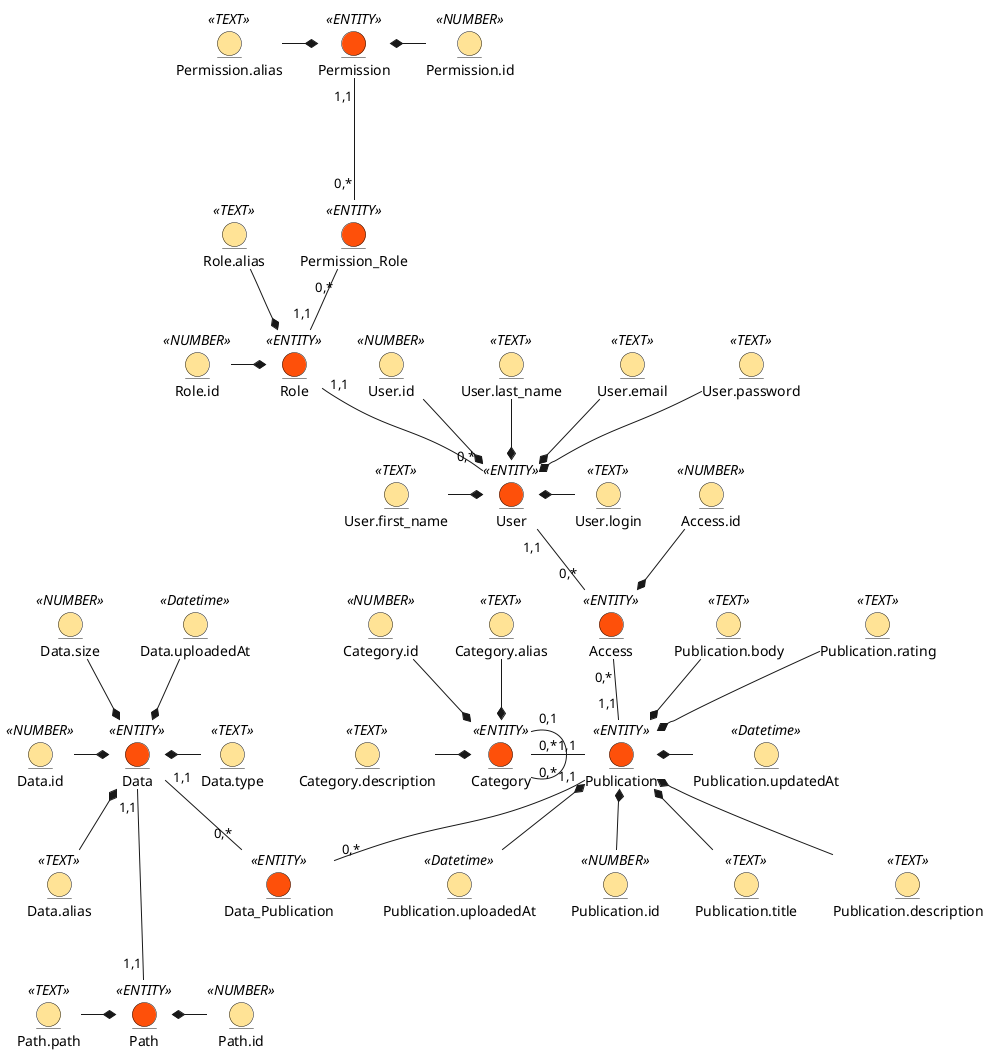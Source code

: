 <center style="
    border-radius:4px;
    border: 1px solid #cfd7e6;
    box-shadow: 0 1px 3px 0 rgba(89,105,129,.05), 0 1px 1px 0 rgba(0,0,0,.025);
    padding: 1em;"
    >

@startuml


entity User <<ENTITY>> #fe500a 
entity User.id <<NUMBER>> #ffe396
entity User.first_name <<TEXT>> #ffe396
entity User.last_name <<TEXT>> #ffe396
entity User.login <<TEXT>> #ffe396
entity User.email <<TEXT>> #ffe396
entity User.password <<TEXT>> #ffe396
User.id --* User
User.login -l-* User
User.email --* User
User.password --* User
User.first_name -r-* User
User.last_name --* User

entity Role <<ENTITY>> #fe500a
entity Role.id <<NUMBER>> #ffe396
entity Role.alias <<TEXT>> #ffe396
Role.id -r-* Role
Role.alias -d-* Role

entity Permission_Role <<ENTITY>> #fe500a

entity Permission <<ENTITY>> #fe500a
entity Permission.id <<NUMBER>> #ffe396
entity Permission.alias <<TEXT>> #ffe396
Permission.id -l-* Permission
Permission.alias -r-* Permission

entity Access <<ENTITY>> #fe500a
entity Access.id <<NUMBER>> #ffe396
Access.id --* Access

entity Publication <<ENTITY>> #fe500a
entity Publication.id <<NUMBER>> #ffe396
entity Publication.title <<TEXT>> #ffe396
entity Publication.description <<TEXT>> #ffe396  
entity Publication.uploadedAt <<Datetime>> #ffe396
entity Publication.updatedAt <<Datetime>> #ffe396
entity Publication.body <<TEXT>> #ffe396
entity Publication.rating <<TEXT>> #ffe396
Publication.id -u-* Publication
Publication.title -u-* Publication
Publication.description -u-* Publication
Publication.uploadedAt -u-* Publication
Publication.updatedAt -l-* Publication
Publication.body -d-* Publication
Publication.rating -d-* Publication

entity Data_Publication <<ENTITY>> #fe500a

entity Path <<ENTITY>> #fe500a
entity Path.id <<NUMBER>> #ffe396
entity Path.path <<TEXT>> #ffe396
Path.id -l-* Path
Path.path -r-* Path

entity Data <<ENTITY>> #fe500a
entity Data.id <<NUMBER>> #ffe396
entity Data.alias <<TEXT>> #ffe396
entity Data.type <<TEXT>> #ffe396
entity Data.size <<NUMBER>> #ffe396
entity Data.uploadedAt <<Datetime>> #ffe396
Data.id -r-* Data
Data.alias -u-* Data
Data.type -l-* Data
Data.size -d-* Data
Data.uploadedAt -d-* Data

entity Category <<ENTITY>> #fe500a
entity Category.id <<NUMBER>> #ffe396
entity Category.alias <<TEXT>> #ffe396
entity Category.description <<TEXT>> #ffe396
Category.id --* Category
Category.alias --* Category
Category.description -r-* Category


User "0,*"-u-"1,1" Role
Permission_Role "0,*"--"1,1" Role
Permission "1,1"---"0,*" Permission_Role
User "1,1"-d-"0,*" Access
Access "0,*"-d-"1,1" Publication
Category "0,1"---"0,*" Category
Category "0,*"-r-"1,1" Publication
Data_Publication "0,*"-u-"1,1" Data
Data_Publication "0,*"-u-"1,1" Publication
Data "1,1"---"1,1" Path


@enduml


</center>